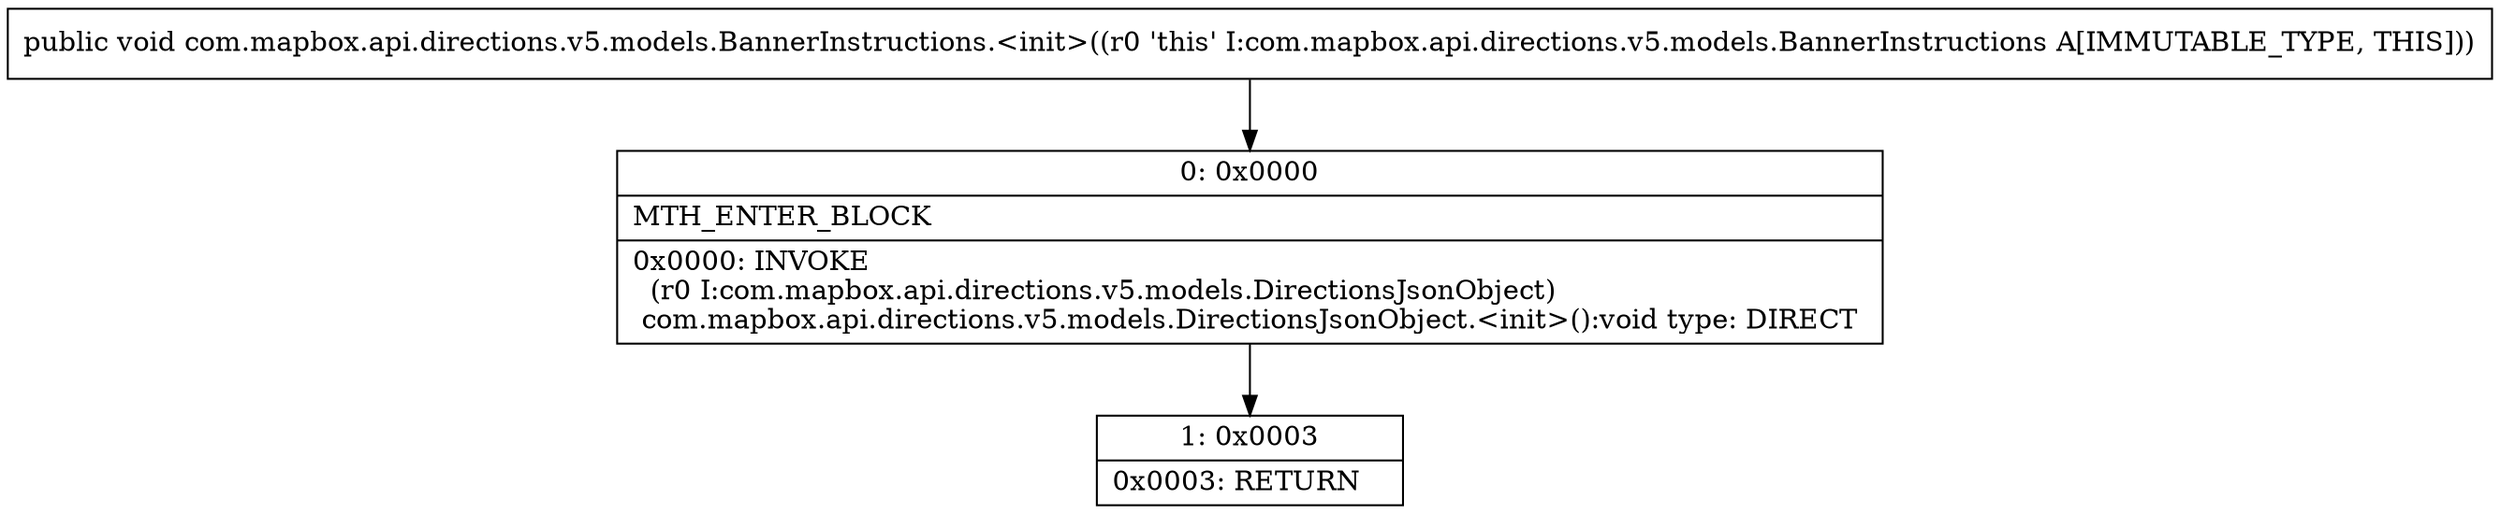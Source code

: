 digraph "CFG forcom.mapbox.api.directions.v5.models.BannerInstructions.\<init\>()V" {
Node_0 [shape=record,label="{0\:\ 0x0000|MTH_ENTER_BLOCK\l|0x0000: INVOKE  \l  (r0 I:com.mapbox.api.directions.v5.models.DirectionsJsonObject)\l com.mapbox.api.directions.v5.models.DirectionsJsonObject.\<init\>():void type: DIRECT \l}"];
Node_1 [shape=record,label="{1\:\ 0x0003|0x0003: RETURN   \l}"];
MethodNode[shape=record,label="{public void com.mapbox.api.directions.v5.models.BannerInstructions.\<init\>((r0 'this' I:com.mapbox.api.directions.v5.models.BannerInstructions A[IMMUTABLE_TYPE, THIS])) }"];
MethodNode -> Node_0;
Node_0 -> Node_1;
}

